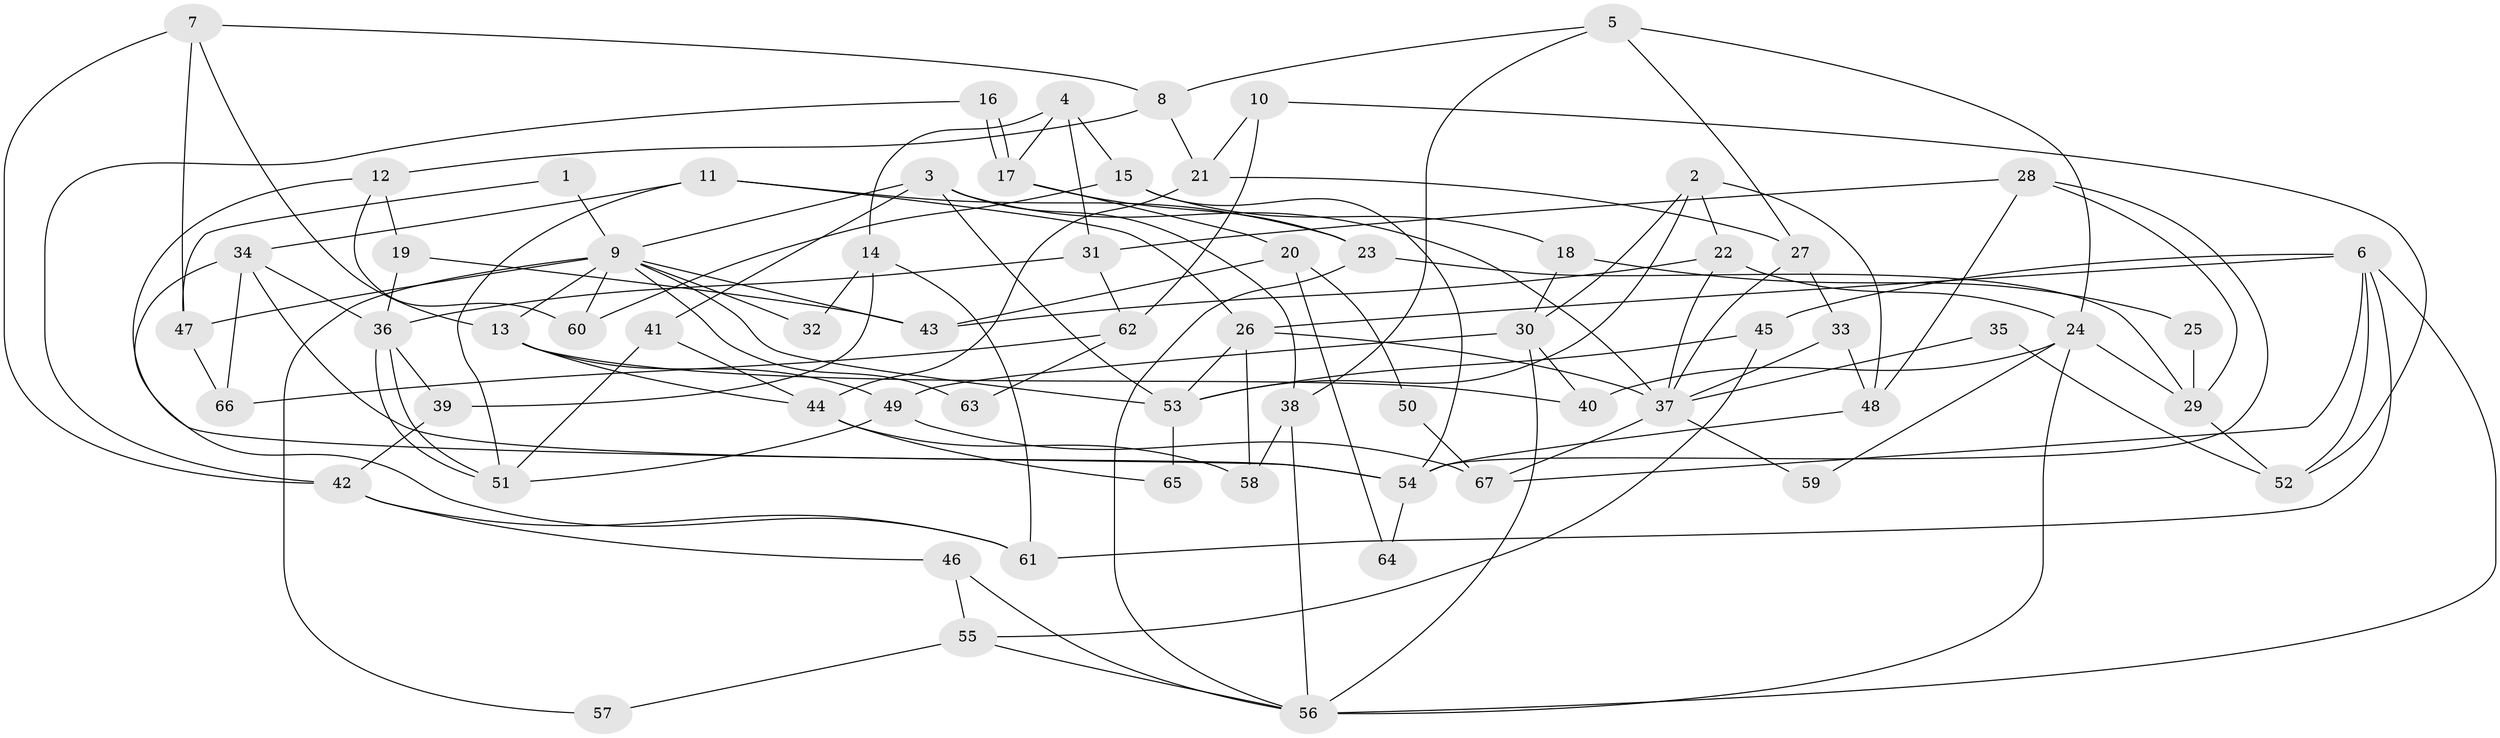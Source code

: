 // Generated by graph-tools (version 1.1) at 2025/36/03/09/25 02:36:08]
// undirected, 67 vertices, 134 edges
graph export_dot {
graph [start="1"]
  node [color=gray90,style=filled];
  1;
  2;
  3;
  4;
  5;
  6;
  7;
  8;
  9;
  10;
  11;
  12;
  13;
  14;
  15;
  16;
  17;
  18;
  19;
  20;
  21;
  22;
  23;
  24;
  25;
  26;
  27;
  28;
  29;
  30;
  31;
  32;
  33;
  34;
  35;
  36;
  37;
  38;
  39;
  40;
  41;
  42;
  43;
  44;
  45;
  46;
  47;
  48;
  49;
  50;
  51;
  52;
  53;
  54;
  55;
  56;
  57;
  58;
  59;
  60;
  61;
  62;
  63;
  64;
  65;
  66;
  67;
  1 -- 47;
  1 -- 9;
  2 -- 30;
  2 -- 22;
  2 -- 48;
  2 -- 53;
  3 -- 53;
  3 -- 38;
  3 -- 9;
  3 -- 37;
  3 -- 41;
  4 -- 31;
  4 -- 17;
  4 -- 14;
  4 -- 15;
  5 -- 27;
  5 -- 8;
  5 -- 24;
  5 -- 38;
  6 -- 67;
  6 -- 56;
  6 -- 26;
  6 -- 45;
  6 -- 52;
  6 -- 61;
  7 -- 42;
  7 -- 8;
  7 -- 13;
  7 -- 47;
  8 -- 12;
  8 -- 21;
  9 -- 60;
  9 -- 13;
  9 -- 32;
  9 -- 43;
  9 -- 47;
  9 -- 53;
  9 -- 57;
  9 -- 63;
  10 -- 52;
  10 -- 21;
  10 -- 62;
  11 -- 34;
  11 -- 26;
  11 -- 23;
  11 -- 51;
  12 -- 19;
  12 -- 54;
  12 -- 60;
  13 -- 40;
  13 -- 44;
  13 -- 49;
  14 -- 61;
  14 -- 32;
  14 -- 39;
  15 -- 54;
  15 -- 18;
  15 -- 60;
  16 -- 42;
  16 -- 17;
  16 -- 17;
  17 -- 23;
  17 -- 20;
  18 -- 30;
  18 -- 25;
  19 -- 36;
  19 -- 43;
  20 -- 43;
  20 -- 50;
  20 -- 64;
  21 -- 27;
  21 -- 44;
  22 -- 37;
  22 -- 24;
  22 -- 43;
  23 -- 56;
  23 -- 29;
  24 -- 56;
  24 -- 29;
  24 -- 40;
  24 -- 59;
  25 -- 29;
  26 -- 53;
  26 -- 37;
  26 -- 58;
  27 -- 37;
  27 -- 33;
  28 -- 48;
  28 -- 29;
  28 -- 31;
  28 -- 54;
  29 -- 52;
  30 -- 40;
  30 -- 49;
  30 -- 56;
  31 -- 36;
  31 -- 62;
  33 -- 37;
  33 -- 48;
  34 -- 61;
  34 -- 66;
  34 -- 36;
  34 -- 54;
  35 -- 37;
  35 -- 52;
  36 -- 51;
  36 -- 51;
  36 -- 39;
  37 -- 59;
  37 -- 67;
  38 -- 58;
  38 -- 56;
  39 -- 42;
  41 -- 51;
  41 -- 44;
  42 -- 46;
  42 -- 61;
  44 -- 58;
  44 -- 65;
  45 -- 53;
  45 -- 55;
  46 -- 55;
  46 -- 56;
  47 -- 66;
  48 -- 54;
  49 -- 51;
  49 -- 67;
  50 -- 67;
  53 -- 65;
  54 -- 64;
  55 -- 56;
  55 -- 57;
  62 -- 63;
  62 -- 66;
}

